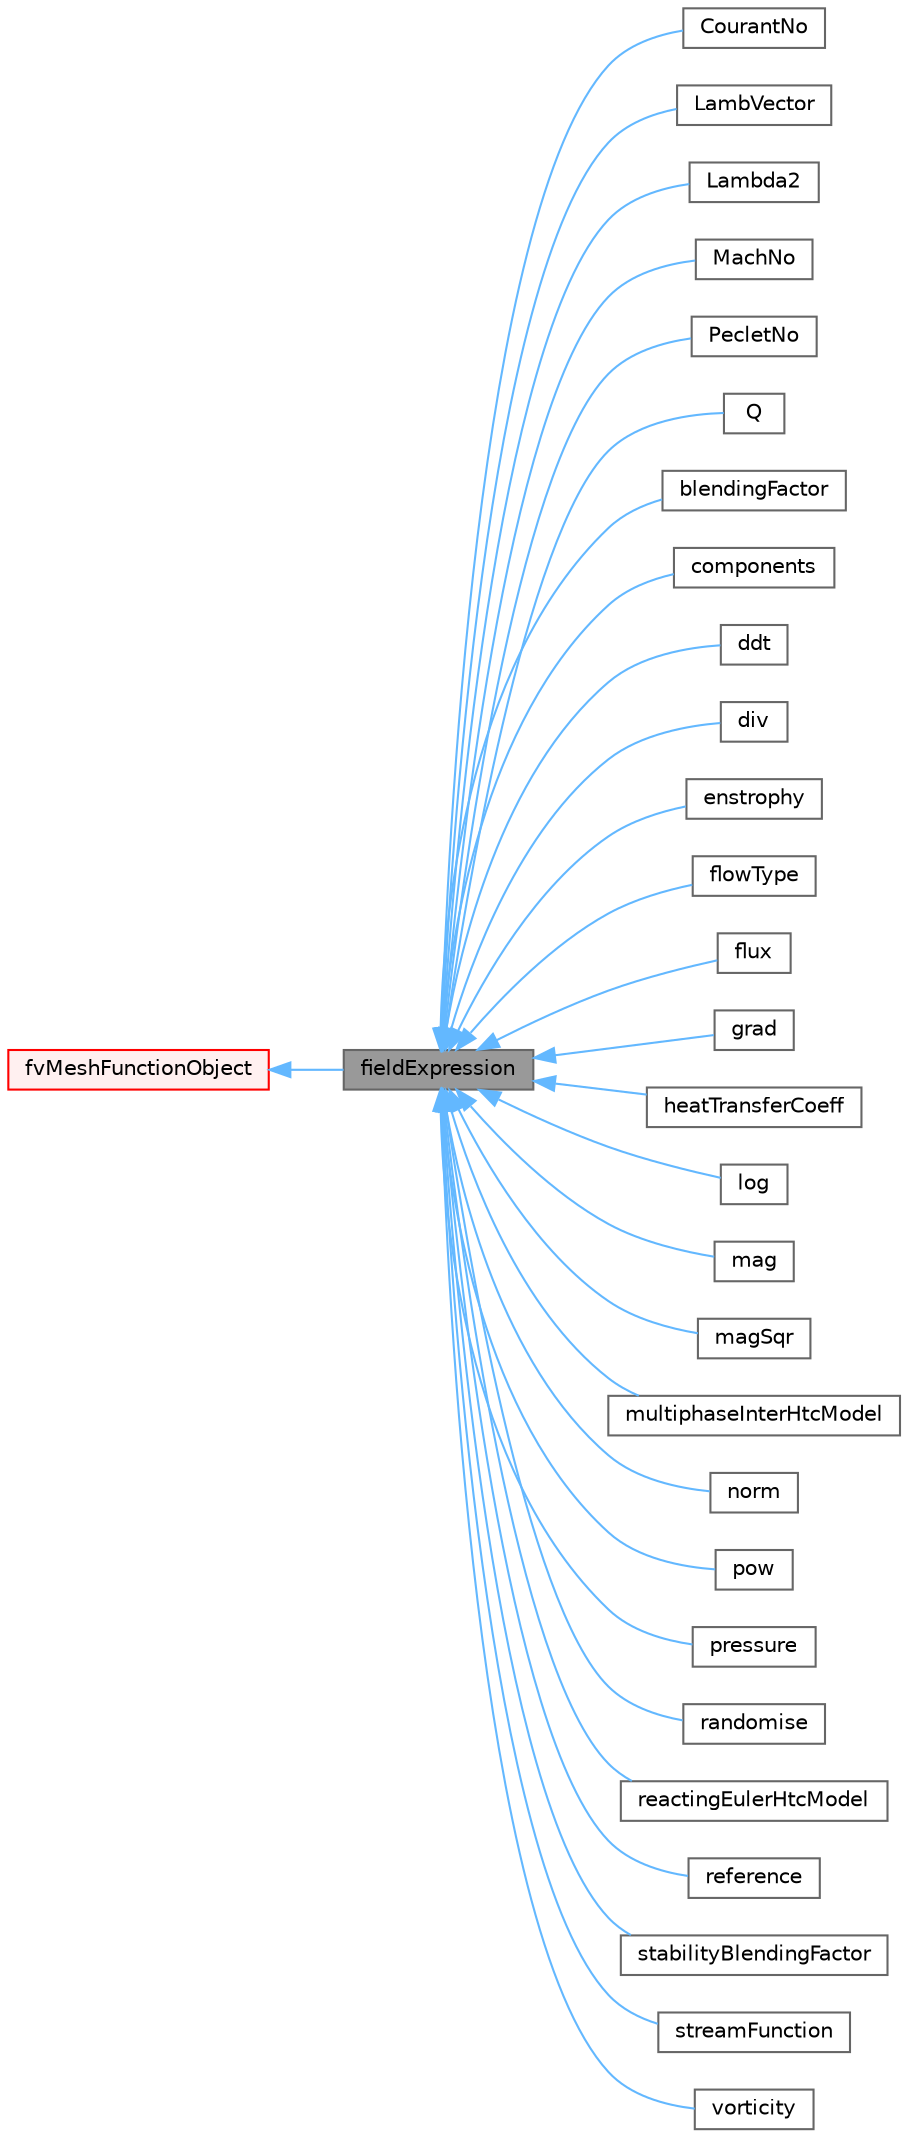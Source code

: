 digraph "fieldExpression"
{
 // LATEX_PDF_SIZE
  bgcolor="transparent";
  edge [fontname=Helvetica,fontsize=10,labelfontname=Helvetica,labelfontsize=10];
  node [fontname=Helvetica,fontsize=10,shape=box,height=0.2,width=0.4];
  rankdir="LR";
  Node1 [id="Node000001",label="fieldExpression",height=0.2,width=0.4,color="gray40", fillcolor="grey60", style="filled", fontcolor="black",tooltip="Intermediate class for handling field expression function objects (e.g. blendingFactor etc...."];
  Node2 -> Node1 [id="edge1_Node000001_Node000002",dir="back",color="steelblue1",style="solid",tooltip=" "];
  Node2 [id="Node000002",label="fvMeshFunctionObject",height=0.2,width=0.4,color="red", fillcolor="#FFF0F0", style="filled",URL="$classFoam_1_1functionObjects_1_1fvMeshFunctionObject.html",tooltip="Specialization of Foam::functionObject for an Foam::fvMesh, providing a reference to the Foam::fvMesh..."];
  Node1 -> Node7 [id="edge2_Node000001_Node000007",dir="back",color="steelblue1",style="solid",tooltip=" "];
  Node7 [id="Node000007",label="CourantNo",height=0.2,width=0.4,color="gray40", fillcolor="white", style="filled",URL="$classFoam_1_1functionObjects_1_1CourantNo.html",tooltip="Computes the Courant number field for time-variant simulations."];
  Node1 -> Node8 [id="edge3_Node000001_Node000008",dir="back",color="steelblue1",style="solid",tooltip=" "];
  Node8 [id="Node000008",label="LambVector",height=0.2,width=0.4,color="gray40", fillcolor="white", style="filled",URL="$classFoam_1_1functionObjects_1_1LambVector.html",tooltip="Computes Lamb vector, i.e. the cross product of vorticity and velocity. Calculation of the divergence..."];
  Node1 -> Node9 [id="edge4_Node000001_Node000009",dir="back",color="steelblue1",style="solid",tooltip=" "];
  Node9 [id="Node000009",label="Lambda2",height=0.2,width=0.4,color="gray40", fillcolor="white", style="filled",URL="$classFoam_1_1functionObjects_1_1Lambda2.html",tooltip="Computes the second largest eigenvalue of the sum of the square of the symmetrical and anti-symmetric..."];
  Node1 -> Node10 [id="edge5_Node000001_Node000010",dir="back",color="steelblue1",style="solid",tooltip=" "];
  Node10 [id="Node000010",label="MachNo",height=0.2,width=0.4,color="gray40", fillcolor="white", style="filled",URL="$classFoam_1_1functionObjects_1_1MachNo.html",tooltip="Computes the Mach number as a volScalarField."];
  Node1 -> Node11 [id="edge6_Node000001_Node000011",dir="back",color="steelblue1",style="solid",tooltip=" "];
  Node11 [id="Node000011",label="PecletNo",height=0.2,width=0.4,color="gray40", fillcolor="white", style="filled",URL="$classFoam_1_1functionObjects_1_1PecletNo.html",tooltip="Computes the Peclet number as a surfaceScalarField."];
  Node1 -> Node12 [id="edge7_Node000001_Node000012",dir="back",color="steelblue1",style="solid",tooltip=" "];
  Node12 [id="Node000012",label="Q",height=0.2,width=0.4,color="gray40", fillcolor="white", style="filled",URL="$classFoam_1_1functionObjects_1_1Q.html",tooltip="Computes the second invariant of the velocity gradient tensor ."];
  Node1 -> Node13 [id="edge8_Node000001_Node000013",dir="back",color="steelblue1",style="solid",tooltip=" "];
  Node13 [id="Node000013",label="blendingFactor",height=0.2,width=0.4,color="gray40", fillcolor="white", style="filled",URL="$classFoam_1_1functionObjects_1_1blendingFactor.html",tooltip="Computes blending factor as an indicator about which of the schemes is active across the domain."];
  Node1 -> Node14 [id="edge9_Node000001_Node000014",dir="back",color="steelblue1",style="solid",tooltip=" "];
  Node14 [id="Node000014",label="components",height=0.2,width=0.4,color="gray40", fillcolor="white", style="filled",URL="$classFoam_1_1functionObjects_1_1components.html",tooltip="Extracts the components of elements of a field and outputs the result into new fields,..."];
  Node1 -> Node15 [id="edge10_Node000001_Node000015",dir="back",color="steelblue1",style="solid",tooltip=" "];
  Node15 [id="Node000015",label="ddt",height=0.2,width=0.4,color="gray40", fillcolor="white", style="filled",URL="$classFoam_1_1functionObjects_1_1ddt.html",tooltip="Computes the Eulerian time derivative of an input volume field for time-variant simulations (not appr..."];
  Node1 -> Node16 [id="edge11_Node000001_Node000016",dir="back",color="steelblue1",style="solid",tooltip=" "];
  Node16 [id="Node000016",label="div",height=0.2,width=0.4,color="gray40", fillcolor="white", style="filled",URL="$classFoam_1_1functionObjects_1_1div.html",tooltip="Computes the divergence of an input field."];
  Node1 -> Node17 [id="edge12_Node000001_Node000017",dir="back",color="steelblue1",style="solid",tooltip=" "];
  Node17 [id="Node000017",label="enstrophy",height=0.2,width=0.4,color="gray40", fillcolor="white", style="filled",URL="$classFoam_1_1functionObjects_1_1enstrophy.html",tooltip="Computes the enstrophy of an input volVectorField."];
  Node1 -> Node18 [id="edge13_Node000001_Node000018",dir="back",color="steelblue1",style="solid",tooltip=" "];
  Node18 [id="Node000018",label="flowType",height=0.2,width=0.4,color="gray40", fillcolor="white", style="filled",URL="$classFoam_1_1functionObjects_1_1flowType.html",tooltip="Computes the flow type indicator of an input velocity field."];
  Node1 -> Node19 [id="edge14_Node000001_Node000019",dir="back",color="steelblue1",style="solid",tooltip=" "];
  Node19 [id="Node000019",label="flux",height=0.2,width=0.4,color="gray40", fillcolor="white", style="filled",URL="$classFoam_1_1functionObjects_1_1flux.html",tooltip="Computes the flux of an input vector field."];
  Node1 -> Node20 [id="edge15_Node000001_Node000020",dir="back",color="steelblue1",style="solid",tooltip=" "];
  Node20 [id="Node000020",label="grad",height=0.2,width=0.4,color="gray40", fillcolor="white", style="filled",URL="$classFoam_1_1functionObjects_1_1grad.html",tooltip="Computes the gradient of an input field."];
  Node1 -> Node21 [id="edge16_Node000001_Node000021",dir="back",color="steelblue1",style="solid",tooltip=" "];
  Node21 [id="Node000021",label="heatTransferCoeff",height=0.2,width=0.4,color="gray40", fillcolor="white", style="filled",URL="$classFoam_1_1functionObjects_1_1heatTransferCoeff.html",tooltip="Computes the heat transfer coefficient [W/(m^2 K)] as a volScalarField for a given set of patches."];
  Node1 -> Node22 [id="edge17_Node000001_Node000022",dir="back",color="steelblue1",style="solid",tooltip=" "];
  Node22 [id="Node000022",label="log",height=0.2,width=0.4,color="gray40", fillcolor="white", style="filled",URL="$classFoam_1_1functionObjects_1_1log.html",tooltip="Computes the natural logarithm of an input volScalarField."];
  Node1 -> Node23 [id="edge18_Node000001_Node000023",dir="back",color="steelblue1",style="solid",tooltip=" "];
  Node23 [id="Node000023",label="mag",height=0.2,width=0.4,color="gray40", fillcolor="white", style="filled",URL="$classFoam_1_1functionObjects_1_1mag.html",tooltip="Computes the magnitude of an input field."];
  Node1 -> Node24 [id="edge19_Node000001_Node000024",dir="back",color="steelblue1",style="solid",tooltip=" "];
  Node24 [id="Node000024",label="magSqr",height=0.2,width=0.4,color="gray40", fillcolor="white", style="filled",URL="$classFoam_1_1functionObjects_1_1magSqr.html",tooltip="Computes the magnitude of the square of an input field."];
  Node1 -> Node25 [id="edge20_Node000001_Node000025",dir="back",color="steelblue1",style="solid",tooltip=" "];
  Node25 [id="Node000025",label="multiphaseInterHtcModel",height=0.2,width=0.4,color="gray40", fillcolor="white", style="filled",URL="$classFoam_1_1functionObjects_1_1multiphaseInterHtcModel.html",tooltip="A heat transfer coefficient for multiphase inter solvers (e.g. icoReactingMultiphaseFoam)."];
  Node1 -> Node26 [id="edge21_Node000001_Node000026",dir="back",color="steelblue1",style="solid",tooltip=" "];
  Node26 [id="Node000026",label="norm",height=0.2,width=0.4,color="gray40", fillcolor="white", style="filled",URL="$classFoam_1_1functionObjects_1_1norm.html",tooltip="Normalises an input field with a chosen norm, and outputs a new normalised field."];
  Node1 -> Node27 [id="edge22_Node000001_Node000027",dir="back",color="steelblue1",style="solid",tooltip=" "];
  Node27 [id="Node000027",label="pow",height=0.2,width=0.4,color="gray40", fillcolor="white", style="filled",URL="$classFoam_1_1functionObjects_1_1pow.html",tooltip="Computes the power of an input volScalarField."];
  Node1 -> Node28 [id="edge23_Node000001_Node000028",dir="back",color="steelblue1",style="solid",tooltip=" "];
  Node28 [id="Node000028",label="pressure",height=0.2,width=0.4,color="gray40", fillcolor="white", style="filled",URL="$classFoam_1_1functionObjects_1_1pressure.html",tooltip="Provides several methods to convert an input pressure field into derived forms, including:"];
  Node1 -> Node29 [id="edge24_Node000001_Node000029",dir="back",color="steelblue1",style="solid",tooltip=" "];
  Node29 [id="Node000029",label="randomise",height=0.2,width=0.4,color="gray40", fillcolor="white", style="filled",URL="$classFoam_1_1functionObjects_1_1randomise.html",tooltip="Adds a random component to an input field, with a specified perturbation magnitude."];
  Node1 -> Node30 [id="edge25_Node000001_Node000030",dir="back",color="steelblue1",style="solid",tooltip=" "];
  Node30 [id="Node000030",label="reactingEulerHtcModel",height=0.2,width=0.4,color="gray40", fillcolor="white", style="filled",URL="$classFoam_1_1functionObjects_1_1reactingEulerHtcModel.html",tooltip="A heat transfer coefficient for reactingEuler solvers."];
  Node1 -> Node31 [id="edge26_Node000001_Node000031",dir="back",color="steelblue1",style="solid",tooltip=" "];
  Node31 [id="Node000031",label="reference",height=0.2,width=0.4,color="gray40", fillcolor="white", style="filled",URL="$classFoam_1_1functionObjects_1_1reference.html",tooltip="Computes a field whose values are offset to a reference value obtained by from a Function1."];
  Node1 -> Node32 [id="edge27_Node000001_Node000032",dir="back",color="steelblue1",style="solid",tooltip=" "];
  Node32 [id="Node000032",label="stabilityBlendingFactor",height=0.2,width=0.4,color="gray40", fillcolor="white", style="filled",URL="$classFoam_1_1functionObjects_1_1stabilityBlendingFactor.html",tooltip="Computes the stabilityBlendingFactor to be used by the local blended convection scheme...."];
  Node1 -> Node33 [id="edge28_Node000001_Node000033",dir="back",color="steelblue1",style="solid",tooltip=" "];
  Node33 [id="Node000033",label="streamFunction",height=0.2,width=0.4,color="gray40", fillcolor="white", style="filled",URL="$classFoam_1_1functionObjects_1_1streamFunction.html",tooltip="Computes the stream function (i.e. https://w.wiki/Ncm)."];
  Node1 -> Node34 [id="edge29_Node000001_Node000034",dir="back",color="steelblue1",style="solid",tooltip=" "];
  Node34 [id="Node000034",label="vorticity",height=0.2,width=0.4,color="gray40", fillcolor="white", style="filled",URL="$classFoam_1_1functionObjects_1_1vorticity.html",tooltip="Computes the vorticity, the curl of the velocity."];
}
